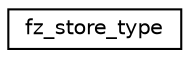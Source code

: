 digraph "Graphical Class Hierarchy"
{
 // LATEX_PDF_SIZE
  edge [fontname="Helvetica",fontsize="10",labelfontname="Helvetica",labelfontsize="10"];
  node [fontname="Helvetica",fontsize="10",shape=record];
  rankdir="LR";
  Node0 [label="fz_store_type",height=0.2,width=0.4,color="black", fillcolor="white", style="filled",URL="$structfz__store__type.html",tooltip=" "];
}
